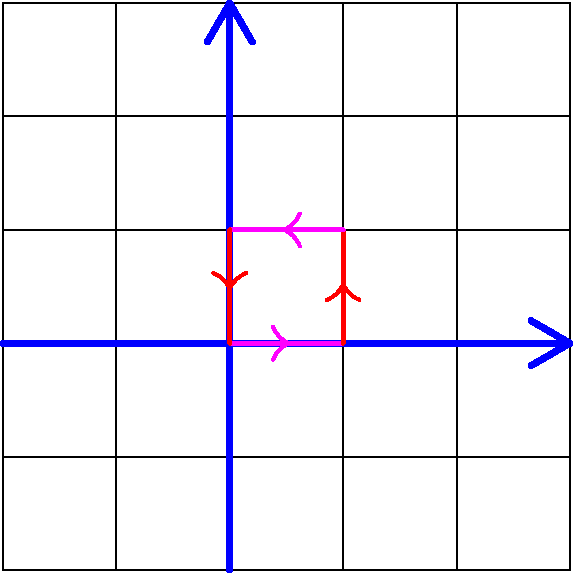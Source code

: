 settings.outformat ="png";
unitsize(2cm);

void grid(int xl, int xr, int yd, int yu) {
    for (int i = xl; i<=xr; ++i) {
        draw((i, yd) -- (i, yu));
    }

    for (int j = yd; j<=yu; ++j) {
        draw((xl, j) -- (xr, j));
    }
    draw((0, yd) -- (0, yu), arrow=ArcArrow(SimpleHead), blue + linewidth(3));
    draw((xl, 0) -- (xr, 0), arrow=ArcArrow(SimpleHead), blue + linewidth(3));
}

var pos = (0, 0);

void A(){
    draw(pos -- (pos + (-1, 0)), arrow = MidArrow(arrowhead = TeXHead), magenta + linewidth(2));
    pos = pos + (-1, 0);
}

void a(){
    draw(pos -- (pos + (1, 0)), arrow = MidArrow(arrowhead = TeXHead), magenta + linewidth(2));
    pos = pos + (1, 0);
}

void B(){
    draw(pos -- (pos + (0, -1)), arrow = MidArrow(arrowhead = TeXHead), red + linewidth(2));
    pos = pos + (0, -1);
}

void b(){
    draw(pos -- (pos + (0, 1)), arrow = MidArrow(arrowhead = TeXHead), red + linewidth(2));
    pos = pos + (0, 1);
}
grid(-2,3,-2,3);
a();
b();
A();
B();
